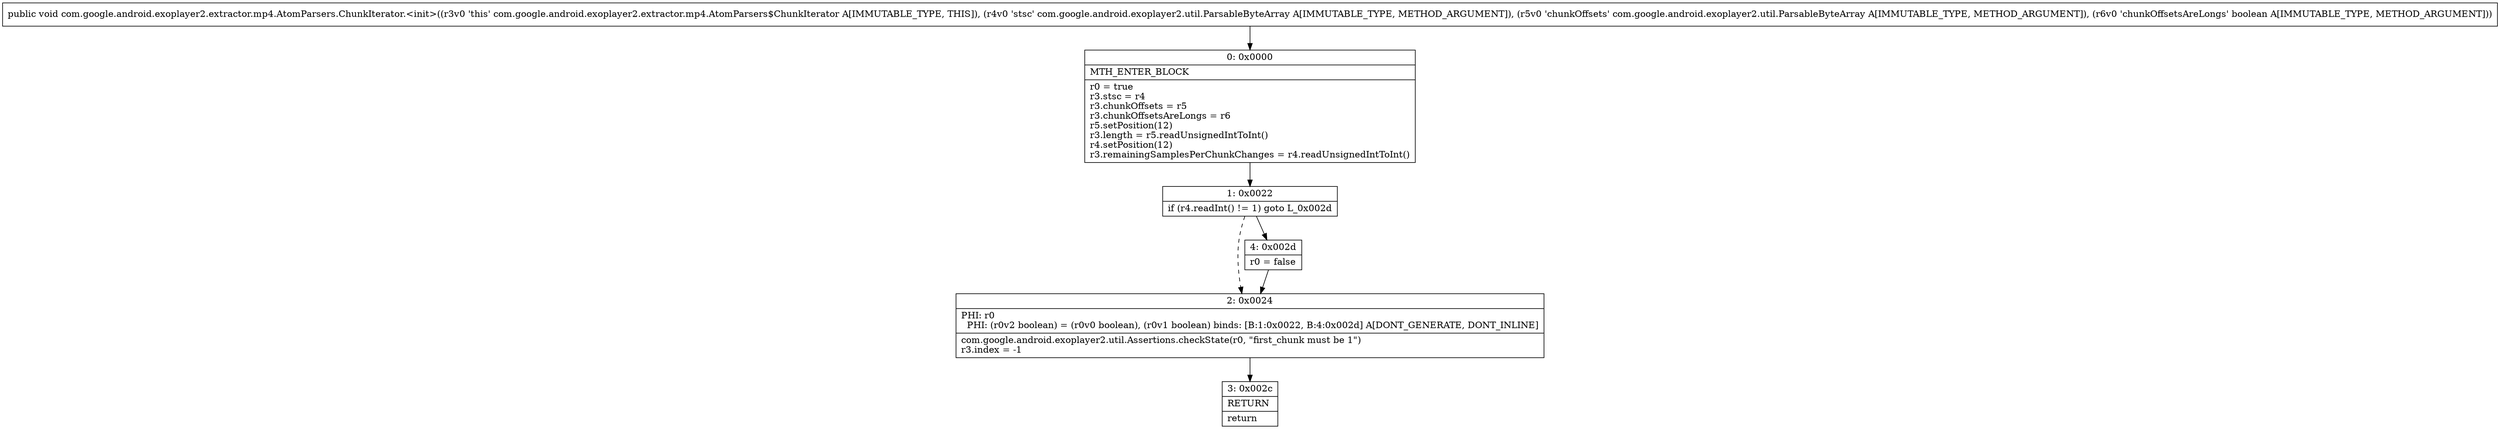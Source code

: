 digraph "CFG forcom.google.android.exoplayer2.extractor.mp4.AtomParsers.ChunkIterator.\<init\>(Lcom\/google\/android\/exoplayer2\/util\/ParsableByteArray;Lcom\/google\/android\/exoplayer2\/util\/ParsableByteArray;Z)V" {
Node_0 [shape=record,label="{0\:\ 0x0000|MTH_ENTER_BLOCK\l|r0 = true\lr3.stsc = r4\lr3.chunkOffsets = r5\lr3.chunkOffsetsAreLongs = r6\lr5.setPosition(12)\lr3.length = r5.readUnsignedIntToInt()\lr4.setPosition(12)\lr3.remainingSamplesPerChunkChanges = r4.readUnsignedIntToInt()\l}"];
Node_1 [shape=record,label="{1\:\ 0x0022|if (r4.readInt() != 1) goto L_0x002d\l}"];
Node_2 [shape=record,label="{2\:\ 0x0024|PHI: r0 \l  PHI: (r0v2 boolean) = (r0v0 boolean), (r0v1 boolean) binds: [B:1:0x0022, B:4:0x002d] A[DONT_GENERATE, DONT_INLINE]\l|com.google.android.exoplayer2.util.Assertions.checkState(r0, \"first_chunk must be 1\")\lr3.index = \-1\l}"];
Node_3 [shape=record,label="{3\:\ 0x002c|RETURN\l|return\l}"];
Node_4 [shape=record,label="{4\:\ 0x002d|r0 = false\l}"];
MethodNode[shape=record,label="{public void com.google.android.exoplayer2.extractor.mp4.AtomParsers.ChunkIterator.\<init\>((r3v0 'this' com.google.android.exoplayer2.extractor.mp4.AtomParsers$ChunkIterator A[IMMUTABLE_TYPE, THIS]), (r4v0 'stsc' com.google.android.exoplayer2.util.ParsableByteArray A[IMMUTABLE_TYPE, METHOD_ARGUMENT]), (r5v0 'chunkOffsets' com.google.android.exoplayer2.util.ParsableByteArray A[IMMUTABLE_TYPE, METHOD_ARGUMENT]), (r6v0 'chunkOffsetsAreLongs' boolean A[IMMUTABLE_TYPE, METHOD_ARGUMENT])) }"];
MethodNode -> Node_0;
Node_0 -> Node_1;
Node_1 -> Node_2[style=dashed];
Node_1 -> Node_4;
Node_2 -> Node_3;
Node_4 -> Node_2;
}

